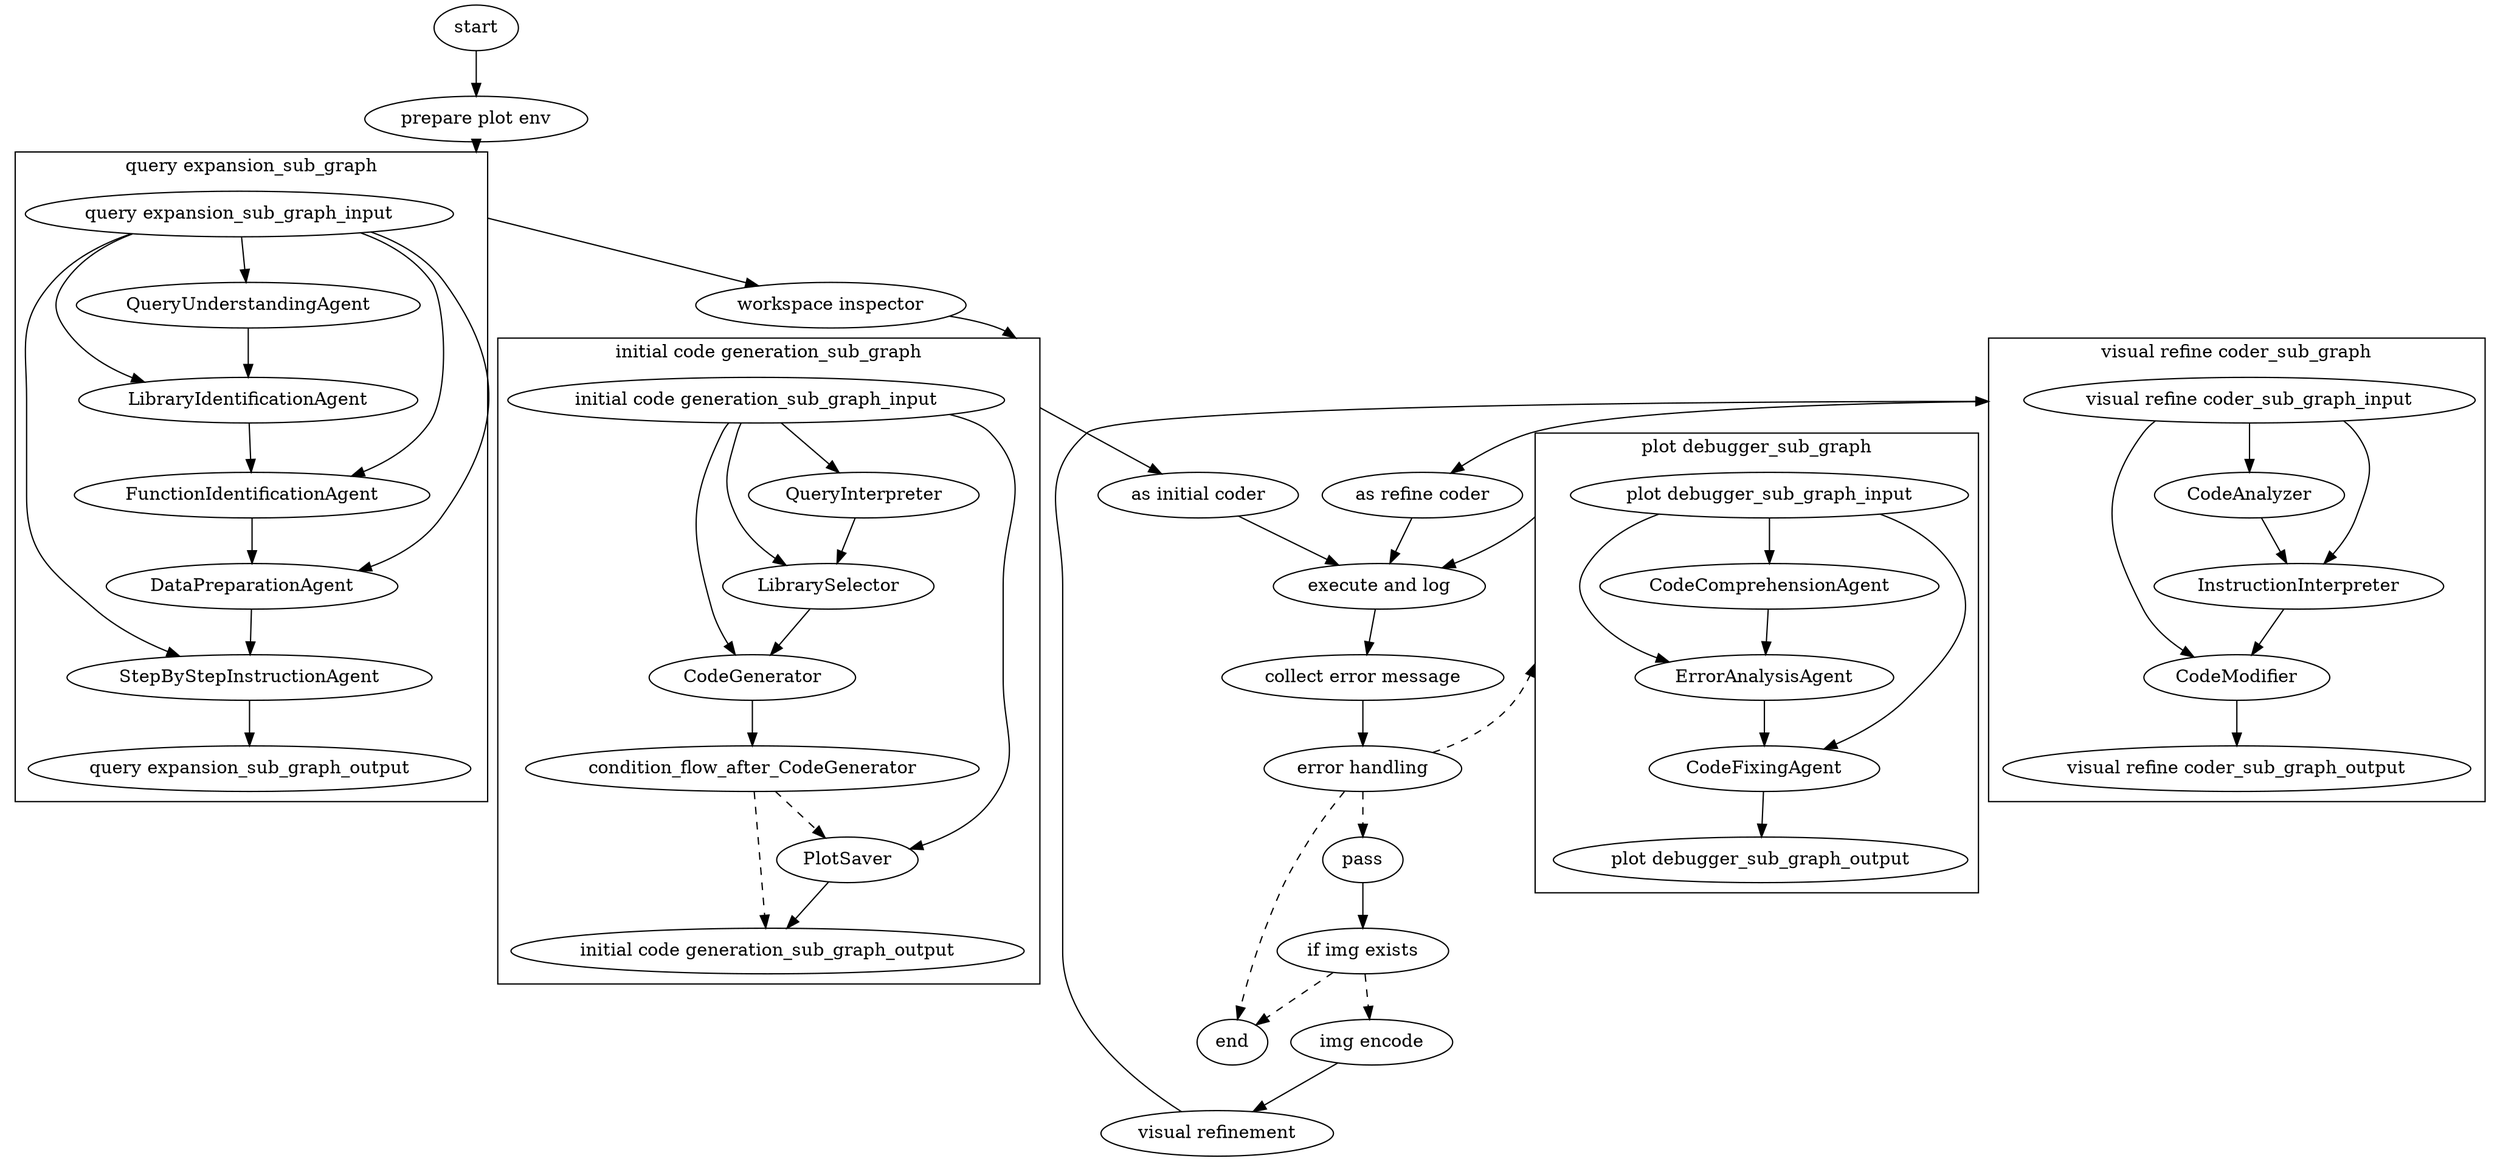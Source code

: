 digraph {
	compound=true
	_matplot_cluster_ancor [fixedsize=true height=0 style=invis width=0]
	start -> "prepare plot env"
	"prepare plot env" -> "_query expansion_sub_graph_cluster_ancor" [lhead="cluster_query expansion_sub_graph"]
	"workspace inspector" -> "_initial code generation_sub_graph_cluster_ancor" [lhead="cluster_initial code generation_sub_graph"]
	"as initial coder" -> "execute and log"
	"execute and log" -> "collect error message"
	"collect error message" -> "error handling"
	pass -> "if img exists"
	"img encode" -> "visual refinement"
	"visual refinement" -> "_visual refine coder_sub_graph_cluster_ancor" [lhead="cluster_visual refine coder_sub_graph"]
	"as refine coder" -> "execute and log"
	"_query expansion_sub_graph_cluster_ancor" -> "workspace inspector" [ltail="cluster_query expansion_sub_graph"]
	"_initial code generation_sub_graph_cluster_ancor" -> "as initial coder" [ltail="cluster_initial code generation_sub_graph"]
	"_plot debugger_sub_graph_cluster_ancor" -> "execute and log" [ltail="cluster_plot debugger_sub_graph"]
	"_visual refine coder_sub_graph_cluster_ancor" -> "as refine coder" [ltail="cluster_visual refine coder_sub_graph"]
	"error handling" -> pass [style=dashed]
	"error handling" -> "_plot debugger_sub_graph_cluster_ancor" [lhead="cluster_plot debugger_sub_graph" style=dashed]
	"error handling" -> end [style=dashed]
	"if img exists" -> "img encode" [style=dashed]
	"if img exists" -> end [style=dashed]
	subgraph "cluster_query expansion_sub_graph" {
		"_query expansion_sub_graph_cluster_ancor" [fixedsize=true height=0 style=invis width=0]
		"query expansion_sub_graph_input" -> QueryUnderstandingAgent
		"query expansion_sub_graph_input" -> LibraryIdentificationAgent
		QueryUnderstandingAgent -> LibraryIdentificationAgent
		"query expansion_sub_graph_input" -> FunctionIdentificationAgent
		LibraryIdentificationAgent -> FunctionIdentificationAgent
		"query expansion_sub_graph_input" -> DataPreparationAgent
		FunctionIdentificationAgent -> DataPreparationAgent
		"query expansion_sub_graph_input" -> StepByStepInstructionAgent
		DataPreparationAgent -> StepByStepInstructionAgent
		StepByStepInstructionAgent -> "query expansion_sub_graph_output"
		label="query expansion_sub_graph"
	}
	subgraph "cluster_initial code generation_sub_graph" {
		"_initial code generation_sub_graph_cluster_ancor" [fixedsize=true height=0 style=invis width=0]
		"initial code generation_sub_graph_input" -> QueryInterpreter
		"initial code generation_sub_graph_input" -> PlotSaver
		"initial code generation_sub_graph_input" -> LibrarySelector
		QueryInterpreter -> LibrarySelector
		"initial code generation_sub_graph_input" -> CodeGenerator
		LibrarySelector -> CodeGenerator
		PlotSaver -> "initial code generation_sub_graph_output"
		CodeGenerator -> condition_flow_after_CodeGenerator
		condition_flow_after_CodeGenerator -> PlotSaver [style=dashed]
		condition_flow_after_CodeGenerator -> "initial code generation_sub_graph_output" [style=dashed]
		label="initial code generation_sub_graph"
	}
	subgraph "cluster_plot debugger_sub_graph" {
		"_plot debugger_sub_graph_cluster_ancor" [fixedsize=true height=0 style=invis width=0]
		"plot debugger_sub_graph_input" -> CodeComprehensionAgent
		"plot debugger_sub_graph_input" -> ErrorAnalysisAgent
		CodeComprehensionAgent -> ErrorAnalysisAgent
		"plot debugger_sub_graph_input" -> CodeFixingAgent
		ErrorAnalysisAgent -> CodeFixingAgent
		CodeFixingAgent -> "plot debugger_sub_graph_output"
		label="plot debugger_sub_graph"
	}
	subgraph "cluster_visual refine coder_sub_graph" {
		"_visual refine coder_sub_graph_cluster_ancor" [fixedsize=true height=0 style=invis width=0]
		"visual refine coder_sub_graph_input" -> CodeAnalyzer
		"visual refine coder_sub_graph_input" -> InstructionInterpreter
		CodeAnalyzer -> InstructionInterpreter
		"visual refine coder_sub_graph_input" -> CodeModifier
		InstructionInterpreter -> CodeModifier
		CodeModifier -> "visual refine coder_sub_graph_output"
		label="visual refine coder_sub_graph"
	}
}
